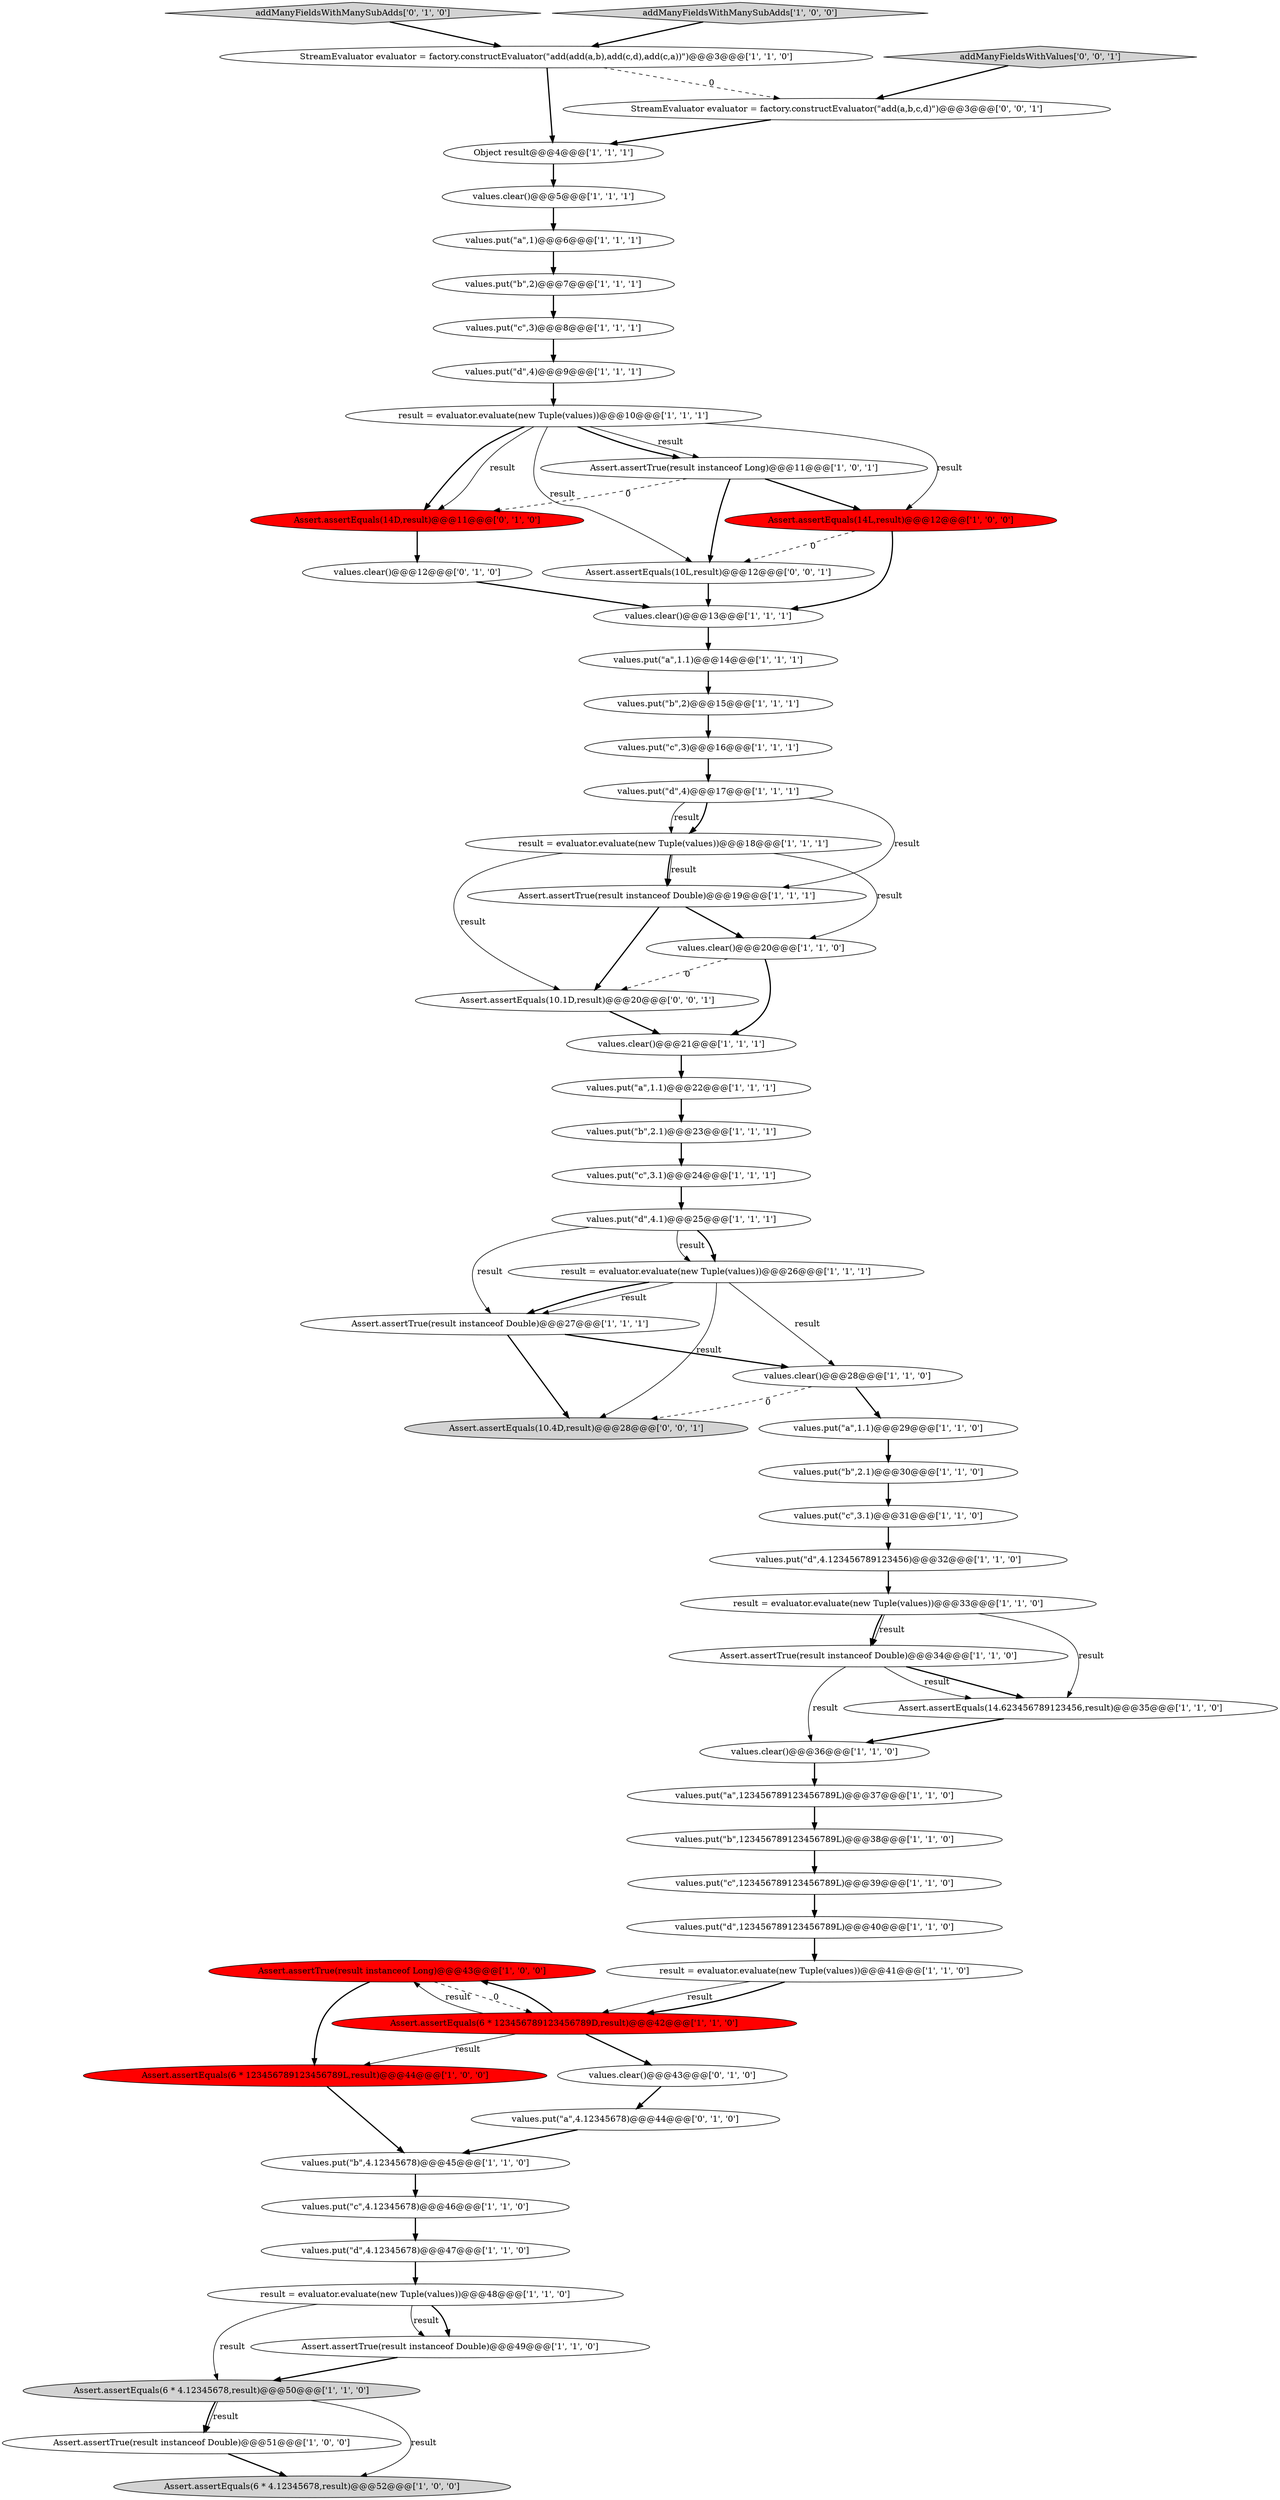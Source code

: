 digraph {
10 [style = filled, label = "Assert.assertTrue(result instanceof Long)@@@43@@@['1', '0', '0']", fillcolor = red, shape = ellipse image = "AAA1AAABBB1BBB"];
17 [style = filled, label = "values.clear()@@@21@@@['1', '1', '1']", fillcolor = white, shape = ellipse image = "AAA0AAABBB1BBB"];
26 [style = filled, label = "values.put(\"c\",3)@@@16@@@['1', '1', '1']", fillcolor = white, shape = ellipse image = "AAA0AAABBB1BBB"];
25 [style = filled, label = "Assert.assertTrue(result instanceof Double)@@@51@@@['1', '0', '0']", fillcolor = white, shape = ellipse image = "AAA0AAABBB1BBB"];
7 [style = filled, label = "Assert.assertEquals(14.623456789123456,result)@@@35@@@['1', '1', '0']", fillcolor = white, shape = ellipse image = "AAA0AAABBB1BBB"];
16 [style = filled, label = "result = evaluator.evaluate(new Tuple(values))@@@48@@@['1', '1', '0']", fillcolor = white, shape = ellipse image = "AAA0AAABBB1BBB"];
57 [style = filled, label = "Assert.assertEquals(10.4D,result)@@@28@@@['0', '0', '1']", fillcolor = lightgray, shape = ellipse image = "AAA0AAABBB3BBB"];
8 [style = filled, label = "Assert.assertEquals(6 * 4.12345678,result)@@@50@@@['1', '1', '0']", fillcolor = lightgray, shape = ellipse image = "AAA0AAABBB1BBB"];
48 [style = filled, label = "values.put(\"d\",4)@@@17@@@['1', '1', '1']", fillcolor = white, shape = ellipse image = "AAA0AAABBB1BBB"];
51 [style = filled, label = "values.clear()@@@43@@@['0', '1', '0']", fillcolor = white, shape = ellipse image = "AAA0AAABBB2BBB"];
30 [style = filled, label = "Assert.assertEquals(6 * 123456789123456789D,result)@@@42@@@['1', '1', '0']", fillcolor = red, shape = ellipse image = "AAA1AAABBB1BBB"];
35 [style = filled, label = "values.put(\"b\",4.12345678)@@@45@@@['1', '1', '0']", fillcolor = white, shape = ellipse image = "AAA0AAABBB1BBB"];
28 [style = filled, label = "values.put(\"b\",2.1)@@@23@@@['1', '1', '1']", fillcolor = white, shape = ellipse image = "AAA0AAABBB1BBB"];
37 [style = filled, label = "values.clear()@@@28@@@['1', '1', '0']", fillcolor = white, shape = ellipse image = "AAA0AAABBB1BBB"];
14 [style = filled, label = "values.put(\"a\",1)@@@6@@@['1', '1', '1']", fillcolor = white, shape = ellipse image = "AAA0AAABBB1BBB"];
52 [style = filled, label = "Assert.assertEquals(14D,result)@@@11@@@['0', '1', '0']", fillcolor = red, shape = ellipse image = "AAA1AAABBB2BBB"];
0 [style = filled, label = "values.put(\"b\",2)@@@15@@@['1', '1', '1']", fillcolor = white, shape = ellipse image = "AAA0AAABBB1BBB"];
45 [style = filled, label = "Assert.assertEquals(6 * 4.12345678,result)@@@52@@@['1', '0', '0']", fillcolor = lightgray, shape = ellipse image = "AAA0AAABBB1BBB"];
36 [style = filled, label = "values.clear()@@@20@@@['1', '1', '0']", fillcolor = white, shape = ellipse image = "AAA0AAABBB1BBB"];
24 [style = filled, label = "Assert.assertTrue(result instanceof Long)@@@11@@@['1', '0', '1']", fillcolor = white, shape = ellipse image = "AAA0AAABBB1BBB"];
18 [style = filled, label = "Assert.assertTrue(result instanceof Double)@@@27@@@['1', '1', '1']", fillcolor = white, shape = ellipse image = "AAA0AAABBB1BBB"];
47 [style = filled, label = "values.put(\"d\",4)@@@9@@@['1', '1', '1']", fillcolor = white, shape = ellipse image = "AAA0AAABBB1BBB"];
50 [style = filled, label = "result = evaluator.evaluate(new Tuple(values))@@@26@@@['1', '1', '1']", fillcolor = white, shape = ellipse image = "AAA0AAABBB1BBB"];
58 [style = filled, label = "Assert.assertEquals(10.1D,result)@@@20@@@['0', '0', '1']", fillcolor = white, shape = ellipse image = "AAA0AAABBB3BBB"];
19 [style = filled, label = "result = evaluator.evaluate(new Tuple(values))@@@10@@@['1', '1', '1']", fillcolor = white, shape = ellipse image = "AAA0AAABBB1BBB"];
12 [style = filled, label = "Assert.assertTrue(result instanceof Double)@@@19@@@['1', '1', '1']", fillcolor = white, shape = ellipse image = "AAA0AAABBB1BBB"];
31 [style = filled, label = "Object result@@@4@@@['1', '1', '1']", fillcolor = white, shape = ellipse image = "AAA0AAABBB1BBB"];
32 [style = filled, label = "result = evaluator.evaluate(new Tuple(values))@@@33@@@['1', '1', '0']", fillcolor = white, shape = ellipse image = "AAA0AAABBB1BBB"];
33 [style = filled, label = "values.put(\"a\",1.1)@@@29@@@['1', '1', '0']", fillcolor = white, shape = ellipse image = "AAA0AAABBB1BBB"];
39 [style = filled, label = "values.put(\"b\",123456789123456789L)@@@38@@@['1', '1', '0']", fillcolor = white, shape = ellipse image = "AAA0AAABBB1BBB"];
44 [style = filled, label = "values.put(\"d\",4.1)@@@25@@@['1', '1', '1']", fillcolor = white, shape = ellipse image = "AAA0AAABBB1BBB"];
13 [style = filled, label = "values.put(\"a\",1.1)@@@22@@@['1', '1', '1']", fillcolor = white, shape = ellipse image = "AAA0AAABBB1BBB"];
55 [style = filled, label = "addManyFieldsWithManySubAdds['0', '1', '0']", fillcolor = lightgray, shape = diamond image = "AAA0AAABBB2BBB"];
5 [style = filled, label = "values.put(\"c\",4.12345678)@@@46@@@['1', '1', '0']", fillcolor = white, shape = ellipse image = "AAA0AAABBB1BBB"];
1 [style = filled, label = "values.put(\"a\",123456789123456789L)@@@37@@@['1', '1', '0']", fillcolor = white, shape = ellipse image = "AAA0AAABBB1BBB"];
27 [style = filled, label = "values.put(\"d\",4.123456789123456)@@@32@@@['1', '1', '0']", fillcolor = white, shape = ellipse image = "AAA0AAABBB1BBB"];
41 [style = filled, label = "values.put(\"a\",1.1)@@@14@@@['1', '1', '1']", fillcolor = white, shape = ellipse image = "AAA0AAABBB1BBB"];
60 [style = filled, label = "StreamEvaluator evaluator = factory.constructEvaluator(\"add(a,b,c,d)\")@@@3@@@['0', '0', '1']", fillcolor = white, shape = ellipse image = "AAA0AAABBB3BBB"];
9 [style = filled, label = "Assert.assertTrue(result instanceof Double)@@@49@@@['1', '1', '0']", fillcolor = white, shape = ellipse image = "AAA0AAABBB1BBB"];
20 [style = filled, label = "result = evaluator.evaluate(new Tuple(values))@@@41@@@['1', '1', '0']", fillcolor = white, shape = ellipse image = "AAA0AAABBB1BBB"];
53 [style = filled, label = "values.put(\"a\",4.12345678)@@@44@@@['0', '1', '0']", fillcolor = white, shape = ellipse image = "AAA0AAABBB2BBB"];
15 [style = filled, label = "values.clear()@@@13@@@['1', '1', '1']", fillcolor = white, shape = ellipse image = "AAA0AAABBB1BBB"];
6 [style = filled, label = "Assert.assertEquals(14L,result)@@@12@@@['1', '0', '0']", fillcolor = red, shape = ellipse image = "AAA1AAABBB1BBB"];
23 [style = filled, label = "values.put(\"c\",3.1)@@@24@@@['1', '1', '1']", fillcolor = white, shape = ellipse image = "AAA0AAABBB1BBB"];
11 [style = filled, label = "addManyFieldsWithManySubAdds['1', '0', '0']", fillcolor = lightgray, shape = diamond image = "AAA0AAABBB1BBB"];
38 [style = filled, label = "values.put(\"c\",3)@@@8@@@['1', '1', '1']", fillcolor = white, shape = ellipse image = "AAA0AAABBB1BBB"];
42 [style = filled, label = "StreamEvaluator evaluator = factory.constructEvaluator(\"add(add(a,b),add(c,d),add(c,a))\")@@@3@@@['1', '1', '0']", fillcolor = white, shape = ellipse image = "AAA0AAABBB1BBB"];
2 [style = filled, label = "values.put(\"d\",123456789123456789L)@@@40@@@['1', '1', '0']", fillcolor = white, shape = ellipse image = "AAA0AAABBB1BBB"];
34 [style = filled, label = "values.clear()@@@5@@@['1', '1', '1']", fillcolor = white, shape = ellipse image = "AAA0AAABBB1BBB"];
22 [style = filled, label = "values.put(\"d\",4.12345678)@@@47@@@['1', '1', '0']", fillcolor = white, shape = ellipse image = "AAA0AAABBB1BBB"];
21 [style = filled, label = "Assert.assertEquals(6 * 123456789123456789L,result)@@@44@@@['1', '0', '0']", fillcolor = red, shape = ellipse image = "AAA1AAABBB1BBB"];
29 [style = filled, label = "values.put(\"c\",123456789123456789L)@@@39@@@['1', '1', '0']", fillcolor = white, shape = ellipse image = "AAA0AAABBB1BBB"];
49 [style = filled, label = "Assert.assertTrue(result instanceof Double)@@@34@@@['1', '1', '0']", fillcolor = white, shape = ellipse image = "AAA0AAABBB1BBB"];
4 [style = filled, label = "values.put(\"b\",2.1)@@@30@@@['1', '1', '0']", fillcolor = white, shape = ellipse image = "AAA0AAABBB1BBB"];
54 [style = filled, label = "values.clear()@@@12@@@['0', '1', '0']", fillcolor = white, shape = ellipse image = "AAA0AAABBB2BBB"];
3 [style = filled, label = "values.put(\"c\",3.1)@@@31@@@['1', '1', '0']", fillcolor = white, shape = ellipse image = "AAA0AAABBB1BBB"];
56 [style = filled, label = "addManyFieldsWithValues['0', '0', '1']", fillcolor = lightgray, shape = diamond image = "AAA0AAABBB3BBB"];
40 [style = filled, label = "result = evaluator.evaluate(new Tuple(values))@@@18@@@['1', '1', '1']", fillcolor = white, shape = ellipse image = "AAA0AAABBB1BBB"];
43 [style = filled, label = "values.clear()@@@36@@@['1', '1', '0']", fillcolor = white, shape = ellipse image = "AAA0AAABBB1BBB"];
59 [style = filled, label = "Assert.assertEquals(10L,result)@@@12@@@['0', '0', '1']", fillcolor = white, shape = ellipse image = "AAA0AAABBB3BBB"];
46 [style = filled, label = "values.put(\"b\",2)@@@7@@@['1', '1', '1']", fillcolor = white, shape = ellipse image = "AAA0AAABBB1BBB"];
41->0 [style = bold, label=""];
27->32 [style = bold, label=""];
25->45 [style = bold, label=""];
51->53 [style = bold, label=""];
19->52 [style = solid, label="result"];
3->27 [style = bold, label=""];
19->24 [style = bold, label=""];
58->17 [style = bold, label=""];
29->2 [style = bold, label=""];
50->18 [style = solid, label="result"];
43->1 [style = bold, label=""];
14->46 [style = bold, label=""];
24->52 [style = dashed, label="0"];
15->41 [style = bold, label=""];
7->43 [style = bold, label=""];
36->17 [style = bold, label=""];
21->35 [style = bold, label=""];
37->33 [style = bold, label=""];
16->9 [style = bold, label=""];
39->29 [style = bold, label=""];
23->44 [style = bold, label=""];
4->3 [style = bold, label=""];
8->45 [style = solid, label="result"];
46->38 [style = bold, label=""];
2->20 [style = bold, label=""];
24->59 [style = bold, label=""];
30->21 [style = solid, label="result"];
50->18 [style = bold, label=""];
32->49 [style = bold, label=""];
44->50 [style = bold, label=""];
42->31 [style = bold, label=""];
10->21 [style = bold, label=""];
9->8 [style = bold, label=""];
48->12 [style = solid, label="result"];
35->5 [style = bold, label=""];
53->35 [style = bold, label=""];
6->59 [style = dashed, label="0"];
19->59 [style = solid, label="result"];
19->24 [style = solid, label="result"];
60->31 [style = bold, label=""];
30->10 [style = bold, label=""];
38->47 [style = bold, label=""];
34->14 [style = bold, label=""];
26->48 [style = bold, label=""];
5->22 [style = bold, label=""];
50->37 [style = solid, label="result"];
16->9 [style = solid, label="result"];
52->54 [style = bold, label=""];
49->43 [style = solid, label="result"];
18->37 [style = bold, label=""];
1->39 [style = bold, label=""];
40->58 [style = solid, label="result"];
22->16 [style = bold, label=""];
56->60 [style = bold, label=""];
33->4 [style = bold, label=""];
19->6 [style = solid, label="result"];
12->36 [style = bold, label=""];
16->8 [style = solid, label="result"];
48->40 [style = solid, label="result"];
50->57 [style = solid, label="result"];
54->15 [style = bold, label=""];
55->42 [style = bold, label=""];
6->15 [style = bold, label=""];
31->34 [style = bold, label=""];
40->12 [style = solid, label="result"];
40->12 [style = bold, label=""];
10->30 [style = dashed, label="0"];
28->23 [style = bold, label=""];
18->57 [style = bold, label=""];
42->60 [style = dashed, label="0"];
49->7 [style = bold, label=""];
36->58 [style = dashed, label="0"];
40->36 [style = solid, label="result"];
17->13 [style = bold, label=""];
32->7 [style = solid, label="result"];
0->26 [style = bold, label=""];
8->25 [style = solid, label="result"];
59->15 [style = bold, label=""];
44->18 [style = solid, label="result"];
11->42 [style = bold, label=""];
30->10 [style = solid, label="result"];
48->40 [style = bold, label=""];
20->30 [style = solid, label="result"];
30->51 [style = bold, label=""];
19->52 [style = bold, label=""];
47->19 [style = bold, label=""];
32->49 [style = solid, label="result"];
49->7 [style = solid, label="result"];
44->50 [style = solid, label="result"];
37->57 [style = dashed, label="0"];
20->30 [style = bold, label=""];
24->6 [style = bold, label=""];
8->25 [style = bold, label=""];
12->58 [style = bold, label=""];
13->28 [style = bold, label=""];
}
